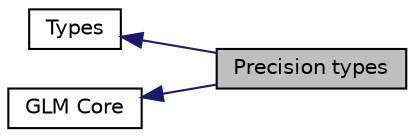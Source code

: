 digraph "Precision types"
{
  edge [fontname="Helvetica",fontsize="10",labelfontname="Helvetica",labelfontsize="10"];
  node [fontname="Helvetica",fontsize="10",shape=record];
  rankdir=LR;
  Node0 [label="Precision types",height=0.2,width=0.4,color="black", fillcolor="grey75", style="filled" fontcolor="black"];
  Node2 [label="Types",height=0.2,width=0.4,color="black", fillcolor="white", style="filled",URL="$group__core__types.html",tooltip="The standard types defined by the specification. "];
  Node1 [label="GLM Core",height=0.2,width=0.4,color="black", fillcolor="white", style="filled",URL="$group__core.html",tooltip="The core of GLM, which implements exactly and only the GLSL specification to the degree possible..."];
  Node1->Node0 [shape=plaintext, color="midnightblue", dir="back", style="solid"];
  Node2->Node0 [shape=plaintext, color="midnightblue", dir="back", style="solid"];
}
